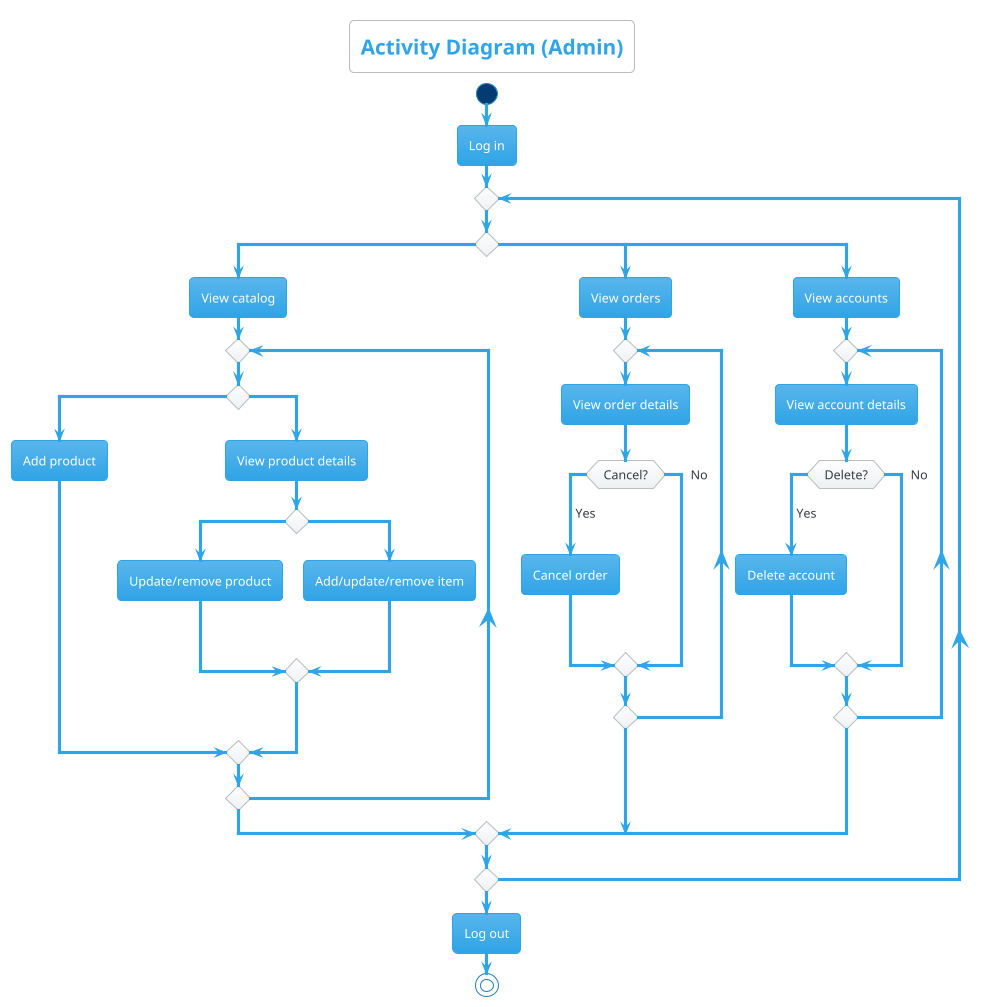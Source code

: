 @startuml activity-admin
!theme cerulean

skinparam backgroundColor White

title Activity Diagram (Admin)


start

:Log in;

repeat
    switch ()
    case ()
        :View catalog;
        repeat
            switch ()
            case ()
                :Add product;
            case ()
                :View product details;
                switch ()
                case ()
                    :Update/remove product;
                case ()
                    :Add/update/remove item;
                endswitch
            endswitch
        repeat while
    case ()
        :View orders;
        repeat
        :View order details;
        switch (Cancel?)
        case (Yes)
        :Cancel order;
        case (No)
        endswitch
        repeat while
    case ()
        :View accounts;
        repeat
        :View account details;
        switch (Delete?)
        case (Yes)
        :Delete account;
        case (No)
        endswitch
        repeat while
    endswitch
    label end
repeat while

:Log out;

stop

@enduml
